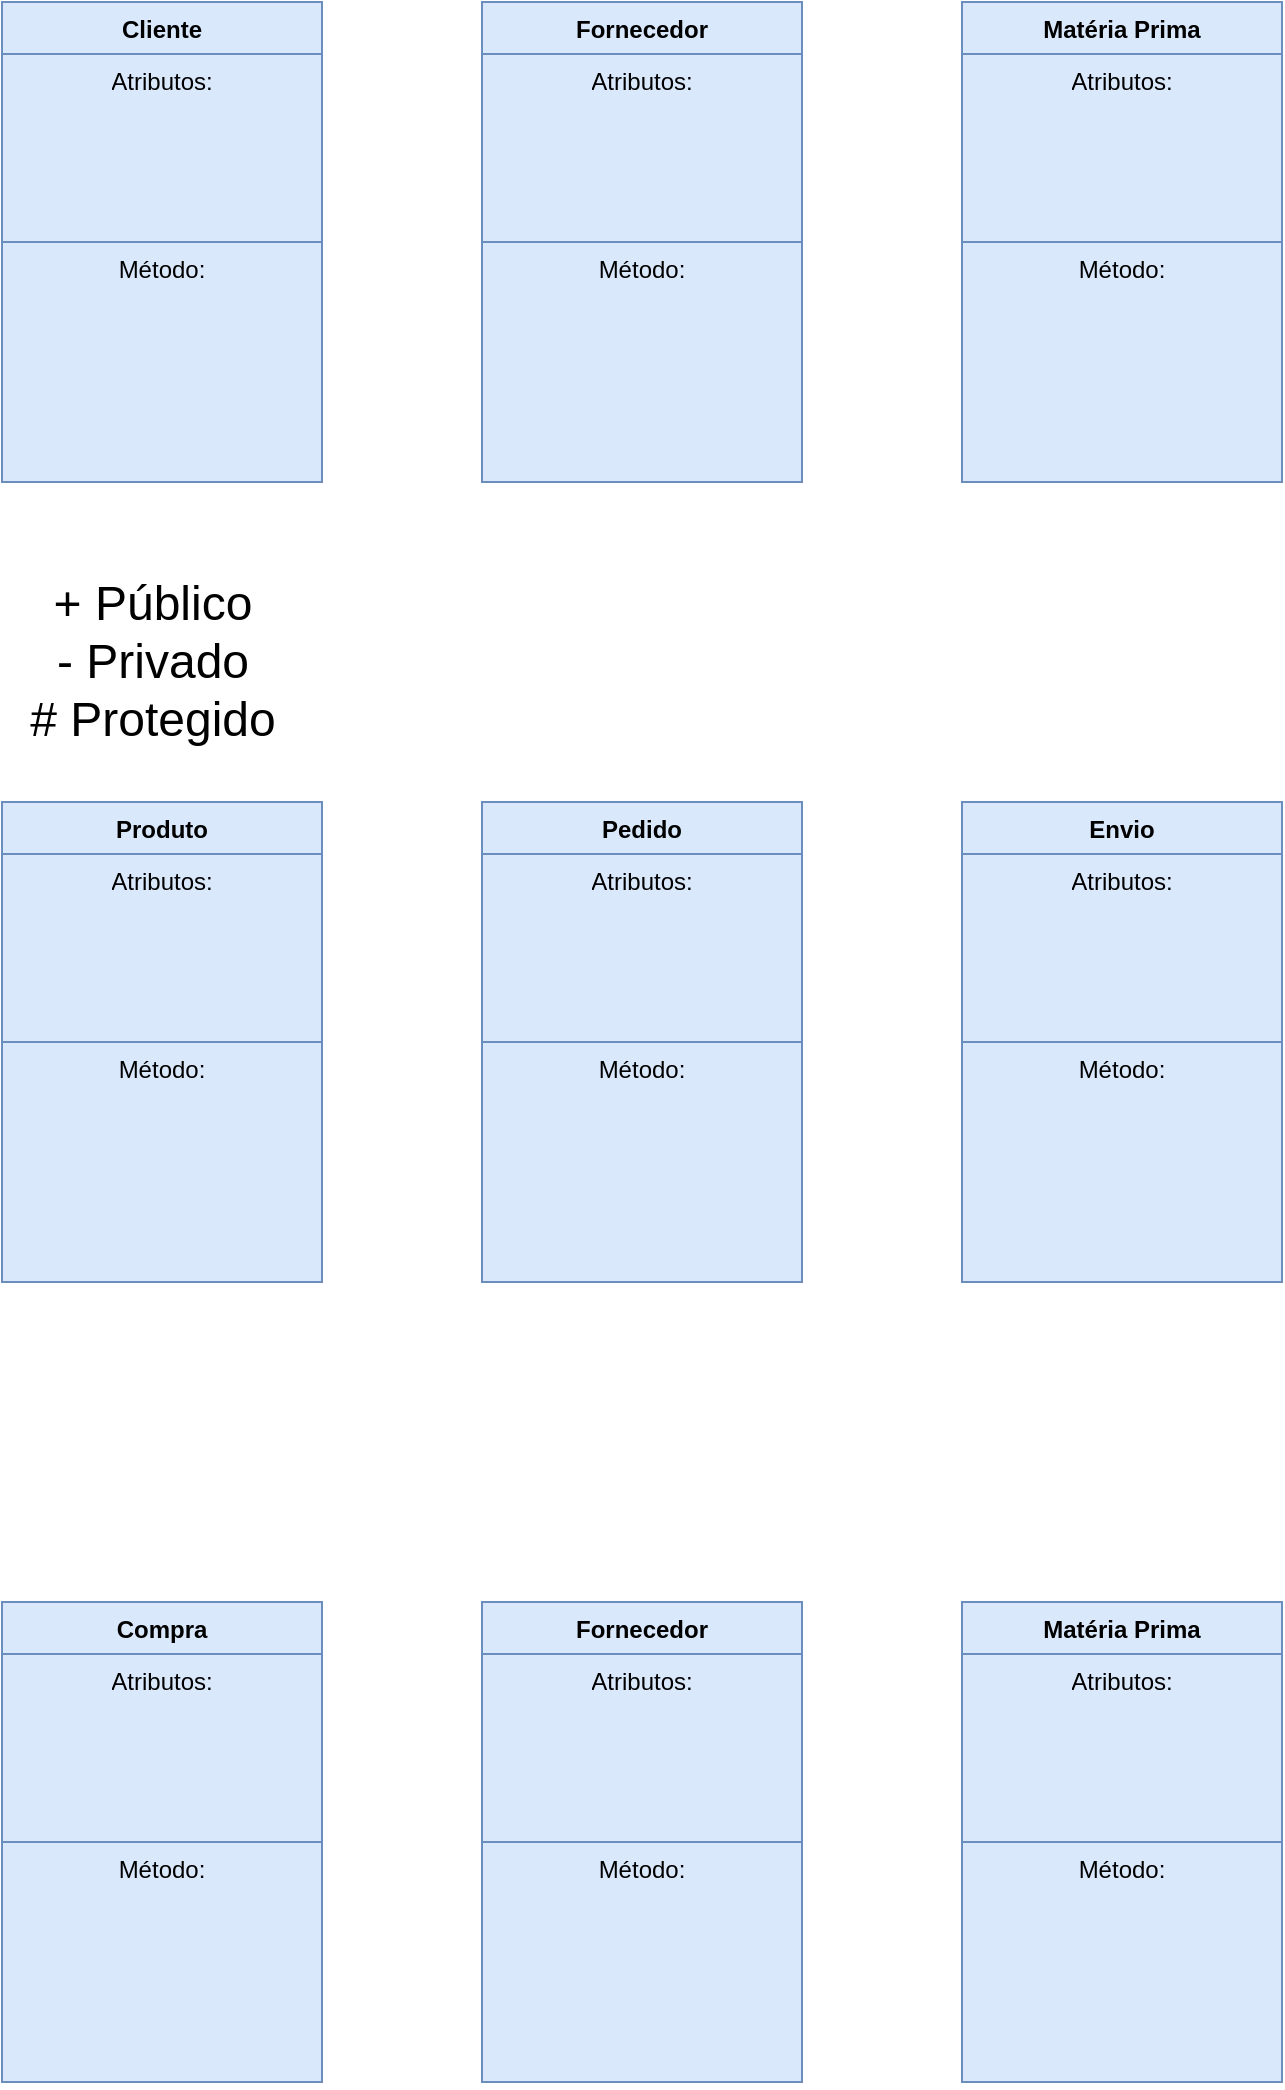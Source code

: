 <mxfile version="24.5.4" type="device">
  <diagram name="Página-1" id="g9yKS4x87hFlvZbshEjX">
    <mxGraphModel dx="941" dy="507" grid="1" gridSize="10" guides="1" tooltips="1" connect="1" arrows="1" fold="1" page="1" pageScale="1" pageWidth="827" pageHeight="1169" math="0" shadow="0">
      <root>
        <mxCell id="0" />
        <mxCell id="1" parent="0" />
        <mxCell id="mpfc_lxuUzAu9I0zO1ub-94" value="Cliente" style="swimlane;fontStyle=1;align=center;verticalAlign=top;childLayout=stackLayout;horizontal=1;startSize=26;horizontalStack=0;resizeParent=1;resizeParentMax=0;resizeLast=0;collapsible=1;marginBottom=0;whiteSpace=wrap;html=1;fillColor=#dae8fc;strokeColor=#6c8ebf;" parent="1" vertex="1">
          <mxGeometry x="80" y="40" width="160" height="240" as="geometry">
            <mxRectangle x="90" y="70" width="100" height="30" as="alternateBounds" />
          </mxGeometry>
        </mxCell>
        <mxCell id="mpfc_lxuUzAu9I0zO1ub-95" value="Atributos:&lt;div&gt;&lt;br&gt;&lt;/div&gt;" style="text;strokeColor=#6c8ebf;fillColor=#dae8fc;align=center;verticalAlign=top;spacingLeft=4;spacingRight=4;overflow=hidden;rotatable=0;points=[[0,0.5],[1,0.5]];portConstraint=eastwest;whiteSpace=wrap;html=1;" parent="mpfc_lxuUzAu9I0zO1ub-94" vertex="1">
          <mxGeometry y="26" width="160" height="94" as="geometry" />
        </mxCell>
        <mxCell id="mpfc_lxuUzAu9I0zO1ub-96" value="" style="line;strokeWidth=1;fillColor=none;align=left;verticalAlign=middle;spacingTop=-1;spacingLeft=3;spacingRight=3;rotatable=0;labelPosition=right;points=[];portConstraint=eastwest;strokeColor=inherit;" parent="mpfc_lxuUzAu9I0zO1ub-94" vertex="1">
          <mxGeometry y="120" width="160" as="geometry" />
        </mxCell>
        <mxCell id="mpfc_lxuUzAu9I0zO1ub-97" value="Método:" style="text;strokeColor=#6c8ebf;fillColor=#dae8fc;align=center;verticalAlign=top;spacingLeft=4;spacingRight=4;overflow=hidden;rotatable=0;points=[[0,0.5],[1,0.5]];portConstraint=eastwest;whiteSpace=wrap;html=1;" parent="mpfc_lxuUzAu9I0zO1ub-94" vertex="1">
          <mxGeometry y="120" width="160" height="120" as="geometry" />
        </mxCell>
        <mxCell id="mpfc_lxuUzAu9I0zO1ub-100" value="Fornecedor" style="swimlane;fontStyle=1;align=center;verticalAlign=top;childLayout=stackLayout;horizontal=1;startSize=26;horizontalStack=0;resizeParent=1;resizeParentMax=0;resizeLast=0;collapsible=1;marginBottom=0;whiteSpace=wrap;html=1;fillColor=#dae8fc;strokeColor=#6c8ebf;" parent="1" vertex="1">
          <mxGeometry x="320" y="40" width="160" height="240" as="geometry">
            <mxRectangle x="90" y="70" width="100" height="30" as="alternateBounds" />
          </mxGeometry>
        </mxCell>
        <mxCell id="mpfc_lxuUzAu9I0zO1ub-101" value="Atributos:&lt;div&gt;&lt;br&gt;&lt;/div&gt;" style="text;strokeColor=#6c8ebf;fillColor=#dae8fc;align=center;verticalAlign=top;spacingLeft=4;spacingRight=4;overflow=hidden;rotatable=0;points=[[0,0.5],[1,0.5]];portConstraint=eastwest;whiteSpace=wrap;html=1;" parent="mpfc_lxuUzAu9I0zO1ub-100" vertex="1">
          <mxGeometry y="26" width="160" height="94" as="geometry" />
        </mxCell>
        <mxCell id="mpfc_lxuUzAu9I0zO1ub-102" value="" style="line;strokeWidth=1;fillColor=none;align=left;verticalAlign=middle;spacingTop=-1;spacingLeft=3;spacingRight=3;rotatable=0;labelPosition=right;points=[];portConstraint=eastwest;strokeColor=inherit;" parent="mpfc_lxuUzAu9I0zO1ub-100" vertex="1">
          <mxGeometry y="120" width="160" as="geometry" />
        </mxCell>
        <mxCell id="mpfc_lxuUzAu9I0zO1ub-103" value="Método:" style="text;strokeColor=#6c8ebf;fillColor=#dae8fc;align=center;verticalAlign=top;spacingLeft=4;spacingRight=4;overflow=hidden;rotatable=0;points=[[0,0.5],[1,0.5]];portConstraint=eastwest;whiteSpace=wrap;html=1;" parent="mpfc_lxuUzAu9I0zO1ub-100" vertex="1">
          <mxGeometry y="120" width="160" height="120" as="geometry" />
        </mxCell>
        <mxCell id="mpfc_lxuUzAu9I0zO1ub-112" value="Matéria Prima" style="swimlane;fontStyle=1;align=center;verticalAlign=top;childLayout=stackLayout;horizontal=1;startSize=26;horizontalStack=0;resizeParent=1;resizeParentMax=0;resizeLast=0;collapsible=1;marginBottom=0;whiteSpace=wrap;html=1;fillColor=#dae8fc;strokeColor=#6c8ebf;" parent="1" vertex="1">
          <mxGeometry x="560" y="40" width="160" height="240" as="geometry">
            <mxRectangle x="90" y="70" width="100" height="30" as="alternateBounds" />
          </mxGeometry>
        </mxCell>
        <mxCell id="mpfc_lxuUzAu9I0zO1ub-113" value="Atributos:&lt;div&gt;&lt;br&gt;&lt;/div&gt;" style="text;strokeColor=#6c8ebf;fillColor=#dae8fc;align=center;verticalAlign=top;spacingLeft=4;spacingRight=4;overflow=hidden;rotatable=0;points=[[0,0.5],[1,0.5]];portConstraint=eastwest;whiteSpace=wrap;html=1;" parent="mpfc_lxuUzAu9I0zO1ub-112" vertex="1">
          <mxGeometry y="26" width="160" height="94" as="geometry" />
        </mxCell>
        <mxCell id="mpfc_lxuUzAu9I0zO1ub-114" value="" style="line;strokeWidth=1;fillColor=none;align=left;verticalAlign=middle;spacingTop=-1;spacingLeft=3;spacingRight=3;rotatable=0;labelPosition=right;points=[];portConstraint=eastwest;strokeColor=inherit;" parent="mpfc_lxuUzAu9I0zO1ub-112" vertex="1">
          <mxGeometry y="120" width="160" as="geometry" />
        </mxCell>
        <mxCell id="mpfc_lxuUzAu9I0zO1ub-115" value="Método:" style="text;strokeColor=#6c8ebf;fillColor=#dae8fc;align=center;verticalAlign=top;spacingLeft=4;spacingRight=4;overflow=hidden;rotatable=0;points=[[0,0.5],[1,0.5]];portConstraint=eastwest;whiteSpace=wrap;html=1;" parent="mpfc_lxuUzAu9I0zO1ub-112" vertex="1">
          <mxGeometry y="120" width="160" height="120" as="geometry" />
        </mxCell>
        <mxCell id="mpfc_lxuUzAu9I0zO1ub-120" value="Produto" style="swimlane;fontStyle=1;align=center;verticalAlign=top;childLayout=stackLayout;horizontal=1;startSize=26;horizontalStack=0;resizeParent=1;resizeParentMax=0;resizeLast=0;collapsible=1;marginBottom=0;whiteSpace=wrap;html=1;fillColor=#dae8fc;strokeColor=#6c8ebf;" parent="1" vertex="1">
          <mxGeometry x="80" y="440" width="160" height="240" as="geometry">
            <mxRectangle x="90" y="70" width="100" height="30" as="alternateBounds" />
          </mxGeometry>
        </mxCell>
        <mxCell id="mpfc_lxuUzAu9I0zO1ub-121" value="Atributos:&lt;div&gt;&lt;br&gt;&lt;/div&gt;" style="text;strokeColor=#6c8ebf;fillColor=#dae8fc;align=center;verticalAlign=top;spacingLeft=4;spacingRight=4;overflow=hidden;rotatable=0;points=[[0,0.5],[1,0.5]];portConstraint=eastwest;whiteSpace=wrap;html=1;" parent="mpfc_lxuUzAu9I0zO1ub-120" vertex="1">
          <mxGeometry y="26" width="160" height="94" as="geometry" />
        </mxCell>
        <mxCell id="mpfc_lxuUzAu9I0zO1ub-122" value="" style="line;strokeWidth=1;fillColor=none;align=left;verticalAlign=middle;spacingTop=-1;spacingLeft=3;spacingRight=3;rotatable=0;labelPosition=right;points=[];portConstraint=eastwest;strokeColor=inherit;" parent="mpfc_lxuUzAu9I0zO1ub-120" vertex="1">
          <mxGeometry y="120" width="160" as="geometry" />
        </mxCell>
        <mxCell id="mpfc_lxuUzAu9I0zO1ub-123" value="Método:" style="text;strokeColor=#6c8ebf;fillColor=#dae8fc;align=center;verticalAlign=top;spacingLeft=4;spacingRight=4;overflow=hidden;rotatable=0;points=[[0,0.5],[1,0.5]];portConstraint=eastwest;whiteSpace=wrap;html=1;" parent="mpfc_lxuUzAu9I0zO1ub-120" vertex="1">
          <mxGeometry y="120" width="160" height="120" as="geometry" />
        </mxCell>
        <mxCell id="mpfc_lxuUzAu9I0zO1ub-124" value="Pedido" style="swimlane;fontStyle=1;align=center;verticalAlign=top;childLayout=stackLayout;horizontal=1;startSize=26;horizontalStack=0;resizeParent=1;resizeParentMax=0;resizeLast=0;collapsible=1;marginBottom=0;whiteSpace=wrap;html=1;fillColor=#dae8fc;strokeColor=#6c8ebf;" parent="1" vertex="1">
          <mxGeometry x="320" y="440" width="160" height="240" as="geometry">
            <mxRectangle x="90" y="70" width="100" height="30" as="alternateBounds" />
          </mxGeometry>
        </mxCell>
        <mxCell id="mpfc_lxuUzAu9I0zO1ub-125" value="Atributos:&lt;div&gt;&lt;br&gt;&lt;/div&gt;" style="text;strokeColor=#6c8ebf;fillColor=#dae8fc;align=center;verticalAlign=top;spacingLeft=4;spacingRight=4;overflow=hidden;rotatable=0;points=[[0,0.5],[1,0.5]];portConstraint=eastwest;whiteSpace=wrap;html=1;" parent="mpfc_lxuUzAu9I0zO1ub-124" vertex="1">
          <mxGeometry y="26" width="160" height="94" as="geometry" />
        </mxCell>
        <mxCell id="mpfc_lxuUzAu9I0zO1ub-126" value="" style="line;strokeWidth=1;fillColor=none;align=left;verticalAlign=middle;spacingTop=-1;spacingLeft=3;spacingRight=3;rotatable=0;labelPosition=right;points=[];portConstraint=eastwest;strokeColor=inherit;" parent="mpfc_lxuUzAu9I0zO1ub-124" vertex="1">
          <mxGeometry y="120" width="160" as="geometry" />
        </mxCell>
        <mxCell id="mpfc_lxuUzAu9I0zO1ub-127" value="Método:" style="text;strokeColor=#6c8ebf;fillColor=#dae8fc;align=center;verticalAlign=top;spacingLeft=4;spacingRight=4;overflow=hidden;rotatable=0;points=[[0,0.5],[1,0.5]];portConstraint=eastwest;whiteSpace=wrap;html=1;" parent="mpfc_lxuUzAu9I0zO1ub-124" vertex="1">
          <mxGeometry y="120" width="160" height="120" as="geometry" />
        </mxCell>
        <mxCell id="mpfc_lxuUzAu9I0zO1ub-128" value="Envio" style="swimlane;fontStyle=1;align=center;verticalAlign=top;childLayout=stackLayout;horizontal=1;startSize=26;horizontalStack=0;resizeParent=1;resizeParentMax=0;resizeLast=0;collapsible=1;marginBottom=0;whiteSpace=wrap;html=1;fillColor=#dae8fc;strokeColor=#6c8ebf;" parent="1" vertex="1">
          <mxGeometry x="560" y="440" width="160" height="240" as="geometry">
            <mxRectangle x="90" y="70" width="100" height="30" as="alternateBounds" />
          </mxGeometry>
        </mxCell>
        <mxCell id="mpfc_lxuUzAu9I0zO1ub-129" value="Atributos:&lt;div&gt;&lt;br&gt;&lt;/div&gt;" style="text;strokeColor=#6c8ebf;fillColor=#dae8fc;align=center;verticalAlign=top;spacingLeft=4;spacingRight=4;overflow=hidden;rotatable=0;points=[[0,0.5],[1,0.5]];portConstraint=eastwest;whiteSpace=wrap;html=1;" parent="mpfc_lxuUzAu9I0zO1ub-128" vertex="1">
          <mxGeometry y="26" width="160" height="94" as="geometry" />
        </mxCell>
        <mxCell id="mpfc_lxuUzAu9I0zO1ub-130" value="" style="line;strokeWidth=1;fillColor=none;align=left;verticalAlign=middle;spacingTop=-1;spacingLeft=3;spacingRight=3;rotatable=0;labelPosition=right;points=[];portConstraint=eastwest;strokeColor=inherit;" parent="mpfc_lxuUzAu9I0zO1ub-128" vertex="1">
          <mxGeometry y="120" width="160" as="geometry" />
        </mxCell>
        <mxCell id="mpfc_lxuUzAu9I0zO1ub-131" value="Método:" style="text;strokeColor=#6c8ebf;fillColor=#dae8fc;align=center;verticalAlign=top;spacingLeft=4;spacingRight=4;overflow=hidden;rotatable=0;points=[[0,0.5],[1,0.5]];portConstraint=eastwest;whiteSpace=wrap;html=1;" parent="mpfc_lxuUzAu9I0zO1ub-128" vertex="1">
          <mxGeometry y="120" width="160" height="120" as="geometry" />
        </mxCell>
        <mxCell id="mpfc_lxuUzAu9I0zO1ub-132" value="Compra" style="swimlane;fontStyle=1;align=center;verticalAlign=top;childLayout=stackLayout;horizontal=1;startSize=26;horizontalStack=0;resizeParent=1;resizeParentMax=0;resizeLast=0;collapsible=1;marginBottom=0;whiteSpace=wrap;html=1;fillColor=#dae8fc;strokeColor=#6c8ebf;" parent="1" vertex="1">
          <mxGeometry x="80" y="840" width="160" height="240" as="geometry">
            <mxRectangle x="90" y="70" width="100" height="30" as="alternateBounds" />
          </mxGeometry>
        </mxCell>
        <mxCell id="mpfc_lxuUzAu9I0zO1ub-133" value="Atributos:&lt;div&gt;&lt;br&gt;&lt;/div&gt;" style="text;strokeColor=#6c8ebf;fillColor=#dae8fc;align=center;verticalAlign=top;spacingLeft=4;spacingRight=4;overflow=hidden;rotatable=0;points=[[0,0.5],[1,0.5]];portConstraint=eastwest;whiteSpace=wrap;html=1;" parent="mpfc_lxuUzAu9I0zO1ub-132" vertex="1">
          <mxGeometry y="26" width="160" height="94" as="geometry" />
        </mxCell>
        <mxCell id="mpfc_lxuUzAu9I0zO1ub-134" value="" style="line;strokeWidth=1;fillColor=none;align=left;verticalAlign=middle;spacingTop=-1;spacingLeft=3;spacingRight=3;rotatable=0;labelPosition=right;points=[];portConstraint=eastwest;strokeColor=inherit;" parent="mpfc_lxuUzAu9I0zO1ub-132" vertex="1">
          <mxGeometry y="120" width="160" as="geometry" />
        </mxCell>
        <mxCell id="mpfc_lxuUzAu9I0zO1ub-135" value="Método:" style="text;strokeColor=#6c8ebf;fillColor=#dae8fc;align=center;verticalAlign=top;spacingLeft=4;spacingRight=4;overflow=hidden;rotatable=0;points=[[0,0.5],[1,0.5]];portConstraint=eastwest;whiteSpace=wrap;html=1;" parent="mpfc_lxuUzAu9I0zO1ub-132" vertex="1">
          <mxGeometry y="120" width="160" height="120" as="geometry" />
        </mxCell>
        <mxCell id="mpfc_lxuUzAu9I0zO1ub-136" value="Fornecedor" style="swimlane;fontStyle=1;align=center;verticalAlign=top;childLayout=stackLayout;horizontal=1;startSize=26;horizontalStack=0;resizeParent=1;resizeParentMax=0;resizeLast=0;collapsible=1;marginBottom=0;whiteSpace=wrap;html=1;fillColor=#dae8fc;strokeColor=#6c8ebf;" parent="1" vertex="1">
          <mxGeometry x="320" y="840" width="160" height="240" as="geometry">
            <mxRectangle x="90" y="70" width="100" height="30" as="alternateBounds" />
          </mxGeometry>
        </mxCell>
        <mxCell id="mpfc_lxuUzAu9I0zO1ub-137" value="Atributos:&lt;div&gt;&lt;br&gt;&lt;/div&gt;" style="text;strokeColor=#6c8ebf;fillColor=#dae8fc;align=center;verticalAlign=top;spacingLeft=4;spacingRight=4;overflow=hidden;rotatable=0;points=[[0,0.5],[1,0.5]];portConstraint=eastwest;whiteSpace=wrap;html=1;" parent="mpfc_lxuUzAu9I0zO1ub-136" vertex="1">
          <mxGeometry y="26" width="160" height="94" as="geometry" />
        </mxCell>
        <mxCell id="mpfc_lxuUzAu9I0zO1ub-138" value="" style="line;strokeWidth=1;fillColor=none;align=left;verticalAlign=middle;spacingTop=-1;spacingLeft=3;spacingRight=3;rotatable=0;labelPosition=right;points=[];portConstraint=eastwest;strokeColor=inherit;" parent="mpfc_lxuUzAu9I0zO1ub-136" vertex="1">
          <mxGeometry y="120" width="160" as="geometry" />
        </mxCell>
        <mxCell id="mpfc_lxuUzAu9I0zO1ub-139" value="Método:" style="text;strokeColor=#6c8ebf;fillColor=#dae8fc;align=center;verticalAlign=top;spacingLeft=4;spacingRight=4;overflow=hidden;rotatable=0;points=[[0,0.5],[1,0.5]];portConstraint=eastwest;whiteSpace=wrap;html=1;" parent="mpfc_lxuUzAu9I0zO1ub-136" vertex="1">
          <mxGeometry y="120" width="160" height="120" as="geometry" />
        </mxCell>
        <mxCell id="mpfc_lxuUzAu9I0zO1ub-140" value="Matéria Prima" style="swimlane;fontStyle=1;align=center;verticalAlign=top;childLayout=stackLayout;horizontal=1;startSize=26;horizontalStack=0;resizeParent=1;resizeParentMax=0;resizeLast=0;collapsible=1;marginBottom=0;whiteSpace=wrap;html=1;fillColor=#dae8fc;strokeColor=#6c8ebf;" parent="1" vertex="1">
          <mxGeometry x="560" y="840" width="160" height="240" as="geometry">
            <mxRectangle x="90" y="70" width="100" height="30" as="alternateBounds" />
          </mxGeometry>
        </mxCell>
        <mxCell id="mpfc_lxuUzAu9I0zO1ub-141" value="Atributos:&lt;div&gt;&lt;br&gt;&lt;/div&gt;" style="text;strokeColor=#6c8ebf;fillColor=#dae8fc;align=center;verticalAlign=top;spacingLeft=4;spacingRight=4;overflow=hidden;rotatable=0;points=[[0,0.5],[1,0.5]];portConstraint=eastwest;whiteSpace=wrap;html=1;" parent="mpfc_lxuUzAu9I0zO1ub-140" vertex="1">
          <mxGeometry y="26" width="160" height="94" as="geometry" />
        </mxCell>
        <mxCell id="mpfc_lxuUzAu9I0zO1ub-142" value="" style="line;strokeWidth=1;fillColor=none;align=left;verticalAlign=middle;spacingTop=-1;spacingLeft=3;spacingRight=3;rotatable=0;labelPosition=right;points=[];portConstraint=eastwest;strokeColor=inherit;" parent="mpfc_lxuUzAu9I0zO1ub-140" vertex="1">
          <mxGeometry y="120" width="160" as="geometry" />
        </mxCell>
        <mxCell id="mpfc_lxuUzAu9I0zO1ub-143" value="Método:" style="text;strokeColor=#6c8ebf;fillColor=#dae8fc;align=center;verticalAlign=top;spacingLeft=4;spacingRight=4;overflow=hidden;rotatable=0;points=[[0,0.5],[1,0.5]];portConstraint=eastwest;whiteSpace=wrap;html=1;" parent="mpfc_lxuUzAu9I0zO1ub-140" vertex="1">
          <mxGeometry y="120" width="160" height="120" as="geometry" />
        </mxCell>
        <mxCell id="cKsGoyYIANnHtk8BpcLp-1" value="&lt;font style=&quot;font-size: 24px;&quot;&gt;+ Público&lt;/font&gt;&lt;div&gt;&lt;font style=&quot;font-size: 24px;&quot;&gt;- Privado&lt;/font&gt;&lt;/div&gt;&lt;div&gt;&lt;font style=&quot;font-size: 24px;&quot;&gt;# Protegido&lt;/font&gt;&lt;/div&gt;" style="text;html=1;align=center;verticalAlign=middle;resizable=0;points=[];autosize=1;strokeColor=none;fillColor=none;" vertex="1" parent="1">
          <mxGeometry x="80" y="320" width="150" height="100" as="geometry" />
        </mxCell>
      </root>
    </mxGraphModel>
  </diagram>
</mxfile>
